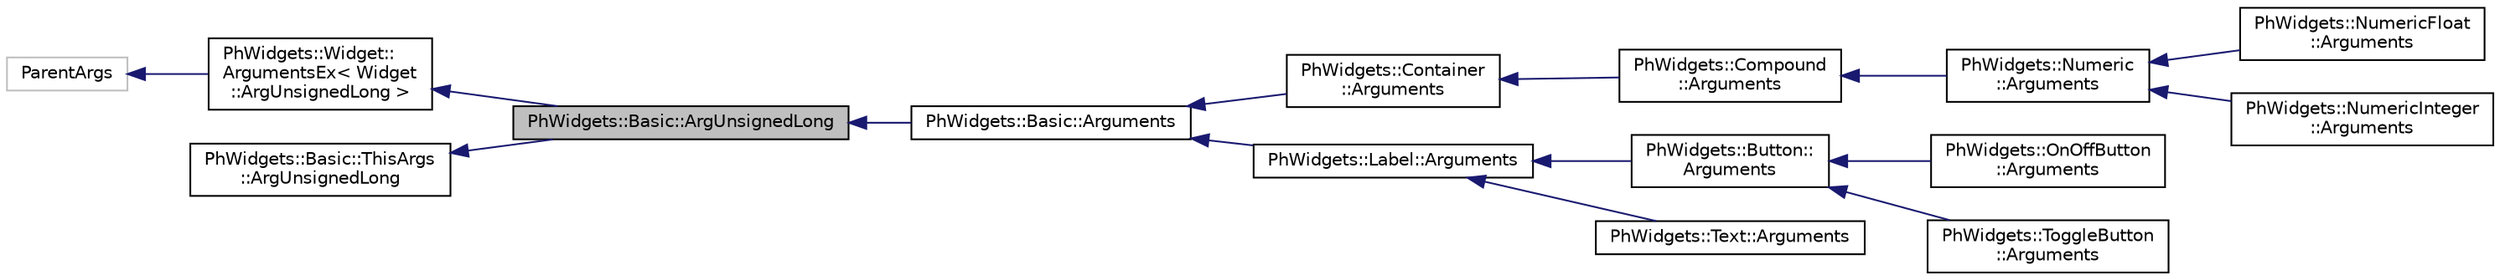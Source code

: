digraph "PhWidgets::Basic::ArgUnsignedLong"
{
  edge [fontname="Helvetica",fontsize="10",labelfontname="Helvetica",labelfontsize="10"];
  node [fontname="Helvetica",fontsize="10",shape=record];
  rankdir="LR";
  Node0 [label="PhWidgets::Basic::ArgUnsignedLong",height=0.2,width=0.4,color="black", fillcolor="grey75", style="filled", fontcolor="black"];
  Node1 -> Node0 [dir="back",color="midnightblue",fontsize="10",style="solid",fontname="Helvetica"];
  Node1 [label="PhWidgets::Widget::\lArgumentsEx\< Widget\l::ArgUnsignedLong \>",height=0.2,width=0.4,color="black", fillcolor="white", style="filled",URL="$struct_ph_widgets_1_1_widget_1_1_arguments_ex.html"];
  Node2 -> Node1 [dir="back",color="midnightblue",fontsize="10",style="solid",fontname="Helvetica"];
  Node2 [label="ParentArgs",height=0.2,width=0.4,color="grey75", fillcolor="white", style="filled"];
  Node3 -> Node0 [dir="back",color="midnightblue",fontsize="10",style="solid",fontname="Helvetica"];
  Node3 [label="PhWidgets::Basic::ThisArgs\l::ArgUnsignedLong",height=0.2,width=0.4,color="black", fillcolor="white", style="filled",URL="$struct_ph_widgets_1_1_basic_1_1_this_args_1_1_arg_unsigned_long.html"];
  Node0 -> Node4 [dir="back",color="midnightblue",fontsize="10",style="solid",fontname="Helvetica"];
  Node4 [label="PhWidgets::Basic::Arguments",height=0.2,width=0.4,color="black", fillcolor="white", style="filled",URL="$struct_ph_widgets_1_1_basic_1_1_arguments.html"];
  Node4 -> Node5 [dir="back",color="midnightblue",fontsize="10",style="solid",fontname="Helvetica"];
  Node5 [label="PhWidgets::Container\l::Arguments",height=0.2,width=0.4,color="black", fillcolor="white", style="filled",URL="$struct_ph_widgets_1_1_container_1_1_arguments.html"];
  Node5 -> Node6 [dir="back",color="midnightblue",fontsize="10",style="solid",fontname="Helvetica"];
  Node6 [label="PhWidgets::Compound\l::Arguments",height=0.2,width=0.4,color="black", fillcolor="white", style="filled",URL="$struct_ph_widgets_1_1_compound_1_1_arguments.html"];
  Node6 -> Node7 [dir="back",color="midnightblue",fontsize="10",style="solid",fontname="Helvetica"];
  Node7 [label="PhWidgets::Numeric\l::Arguments",height=0.2,width=0.4,color="black", fillcolor="white", style="filled",URL="$struct_ph_widgets_1_1_numeric_1_1_arguments.html"];
  Node7 -> Node8 [dir="back",color="midnightblue",fontsize="10",style="solid",fontname="Helvetica"];
  Node8 [label="PhWidgets::NumericFloat\l::Arguments",height=0.2,width=0.4,color="black", fillcolor="white", style="filled",URL="$struct_ph_widgets_1_1_numeric_float_1_1_arguments.html"];
  Node7 -> Node9 [dir="back",color="midnightblue",fontsize="10",style="solid",fontname="Helvetica"];
  Node9 [label="PhWidgets::NumericInteger\l::Arguments",height=0.2,width=0.4,color="black", fillcolor="white", style="filled",URL="$struct_ph_widgets_1_1_numeric_integer_1_1_arguments.html"];
  Node4 -> Node10 [dir="back",color="midnightblue",fontsize="10",style="solid",fontname="Helvetica"];
  Node10 [label="PhWidgets::Label::Arguments",height=0.2,width=0.4,color="black", fillcolor="white", style="filled",URL="$struct_ph_widgets_1_1_label_1_1_arguments.html"];
  Node10 -> Node11 [dir="back",color="midnightblue",fontsize="10",style="solid",fontname="Helvetica"];
  Node11 [label="PhWidgets::Button::\lArguments",height=0.2,width=0.4,color="black", fillcolor="white", style="filled",URL="$struct_ph_widgets_1_1_button_1_1_arguments.html"];
  Node11 -> Node12 [dir="back",color="midnightblue",fontsize="10",style="solid",fontname="Helvetica"];
  Node12 [label="PhWidgets::OnOffButton\l::Arguments",height=0.2,width=0.4,color="black", fillcolor="white", style="filled",URL="$struct_ph_widgets_1_1_on_off_button_1_1_arguments.html"];
  Node11 -> Node13 [dir="back",color="midnightblue",fontsize="10",style="solid",fontname="Helvetica"];
  Node13 [label="PhWidgets::ToggleButton\l::Arguments",height=0.2,width=0.4,color="black", fillcolor="white", style="filled",URL="$struct_ph_widgets_1_1_toggle_button_1_1_arguments.html"];
  Node10 -> Node14 [dir="back",color="midnightblue",fontsize="10",style="solid",fontname="Helvetica"];
  Node14 [label="PhWidgets::Text::Arguments",height=0.2,width=0.4,color="black", fillcolor="white", style="filled",URL="$struct_ph_widgets_1_1_text_1_1_arguments.html"];
}
